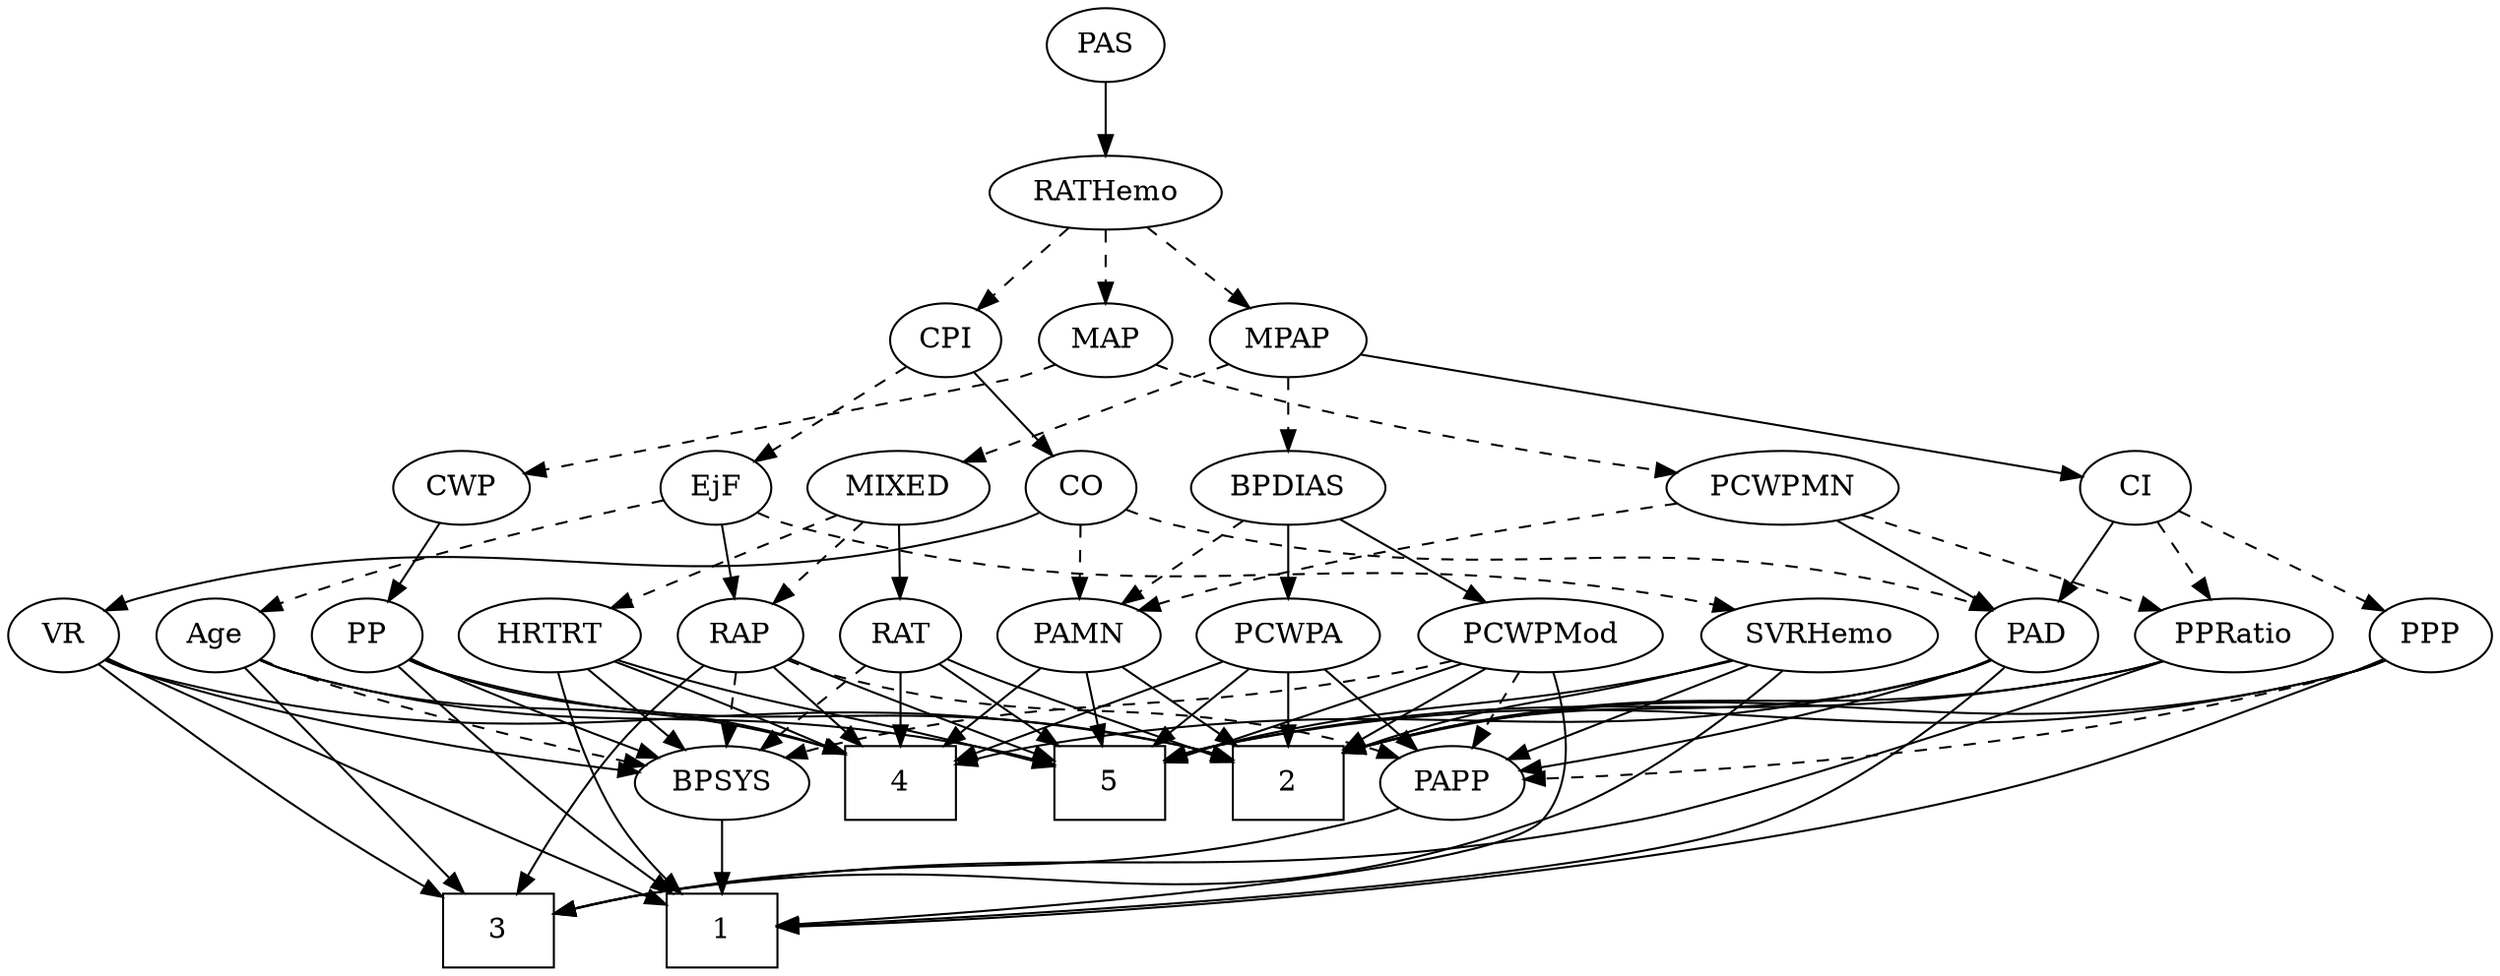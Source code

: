 strict digraph {
	graph [bb="0,0,1120,468"];
	node [label="\N"];
	1	[height=0.5,
		pos="332,18",
		shape=box,
		width=0.75];
	2	[height=0.5,
		pos="593,90",
		shape=box,
		width=0.75];
	3	[height=0.5,
		pos="225,18",
		shape=box,
		width=0.75];
	4	[height=0.5,
		pos="415,90",
		shape=box,
		width=0.75];
	5	[height=0.5,
		pos="509,90",
		shape=box,
		width=0.75];
	RAP	[height=0.5,
		pos="342,162",
		width=0.77632];
	RAP -> 3	[pos="e,234.98,36.222 325.32,147.29 313.42,137.09 297.38,122.48 285,108 268.01,88.13 251.62,63.309 240.28,44.931",
		style=solid];
	RAP -> 4	[pos="e,397.06,108.2 357.13,146.5 366.56,137.45 378.93,125.59 389.82,115.15",
		style=solid];
	RAP -> 5	[pos="e,481.97,101.62 364.23,150.59 369.08,148.38 374.2,146.08 379,144 410.33,130.42 446.31,115.83 472.46,105.4",
		style=solid];
	BPSYS	[height=0.5,
		pos="332,90",
		width=1.0471];
	RAP -> BPSYS	[pos="e,334.47,108.28 339.58,144.05 338.48,136.35 337.15,127.03 335.91,118.36",
		style=dashed];
	PAPP	[height=0.5,
		pos="670,90",
		width=0.88464];
	RAP -> PAPP	[pos="e,646.07,102.09 363.12,150.04 368.21,147.75 373.71,145.56 379,144 486.67,112.24 520.75,137.73 629,108 631.47,107.32 633.99,106.53 \
636.51,105.67",
		style=dashed];
	PAS	[height=0.5,
		pos="509,450",
		width=0.75];
	RATHemo	[height=0.5,
		pos="509,378",
		width=1.3721];
	PAS -> RATHemo	[pos="e,509,396.1 509,431.7 509,423.98 509,414.71 509,406.11",
		style=solid];
	PAD	[height=0.5,
		pos="922,162",
		width=0.79437];
	PAD -> 1	[pos="e,359.08,20.037 908.53,145.94 889.05,125.29 850.87,88.846 810,72 730.12,39.076 466.99,24.747 369.11,20.465",
		style=solid];
	PAD -> 2	[pos="e,620.18,104.87 900.29,150.04 895.06,147.75 889.42,145.56 884,144 777.13,113.22 740.72,139.24 630.05,107.77",
		style=solid];
	PAD -> 4	[pos="e,442.17,100.17 900.35,149.83 895.12,147.55 889.46,145.42 884,144 706.52,97.921 653.2,141.95 473,108 466.14,106.71 458.93,104.94 \
452.02,103.03",
		style=solid];
	PAD -> PAPP	[pos="e,699.91,96.653 899.76,150.26 894.65,148.01 889.19,145.79 884,144 824.53,123.52 753.23,107.49 709.8,98.642",
		style=solid];
	PAMN	[height=0.5,
		pos="497,162",
		width=1.011];
	PAMN -> 2	[pos="e,569.41,108.2 516.89,146.5 529.65,137.19 546.51,124.9 561.12,114.25",
		style=solid];
	PAMN -> 4	[pos="e,434.96,108.04 479.61,146.15 468.89,137 454.9,125.06 442.68,114.63",
		style=solid];
	PAMN -> 5	[pos="e,506.04,108.28 499.9,144.05 501.23,136.35 502.82,127.03 504.31,118.36",
		style=solid];
	CWP	[height=0.5,
		pos="212,234",
		width=0.84854];
	PP	[height=0.5,
		pos="171,162",
		width=0.75];
	CWP -> PP	[pos="e,180.46,179.15 202.49,216.76 197.47,208.19 191.2,197.49 185.58,187.9",
		style=solid];
	PCWPMod	[height=0.5,
		pos="705,162",
		width=1.4443];
	PCWPMod -> 1	[pos="e,359.03,18.431 712.56,143.99 720.06,124.21 728.18,91.746 711,72 666.89,21.293 455.8,17.631 369.2,18.325",
		style=solid];
	PCWPMod -> 2	[pos="e,620.13,107.96 680.97,145.98 665.76,136.47 645.8,124 628.75,113.34",
		style=solid];
	PCWPMod -> 5	[pos="e,536.17,100.7 669.96,148.49 634.93,135.98 581.3,116.82 545.7,104.11",
		style=solid];
	PCWPMod -> BPSYS	[pos="e,360.03,102.24 667.12,149.58 659.51,147.53 651.54,145.55 644,144 527.59,119.99 494.42,136.37 379,108 375.98,107.26 372.88,106.39 \
369.79,105.45",
		style=dashed];
	PCWPMod -> PAPP	[pos="e,678.39,107.79 696.53,144.05 692.44,135.89 687.46,125.91 682.91,116.82",
		style=dashed];
	PCWPA	[height=0.5,
		pos="593,162",
		width=1.1555];
	PCWPA -> 2	[pos="e,593,108.1 593,143.7 593,135.98 593,126.71 593,118.11",
		style=solid];
	PCWPA -> 4	[pos="e,442.26,101.72 563.21,149.28 532.62,137.26 484.97,118.51 451.99,105.55",
		style=solid];
	PCWPA -> 5	[pos="e,529.55,108.13 574.77,145.81 563.85,136.71 549.72,124.94 537.37,114.64",
		style=solid];
	PCWPA -> PAPP	[pos="e,653.75,105.77 610.09,145.46 620.67,135.84 634.42,123.34 646.08,112.75",
		style=solid];
	PCWPMN	[height=0.5,
		pos="808,234",
		width=1.3902];
	PCWPMN -> PAD	[pos="e,902.04,175.26 832.18,218.15 850.04,207.19 874.42,192.21 893.28,180.64",
		style=solid];
	PCWPMN -> PAMN	[pos="e,524.36,174.16 762.27,226.24 708.84,217.8 618.05,201.78 542,180 539.38,179.25 536.7,178.41 534.01,177.53",
		style=dashed];
	PPRatio	[height=0.5,
		pos="1008,162",
		width=1.1013];
	PCWPMN -> PPRatio	[pos="e,977.79,173.72 842.73,220.94 873.55,210.23 919.79,194.13 960,180 962.7,179.05 965.48,178.07 968.28,177.08",
		style=dashed];
	CO	[height=0.5,
		pos="499,234",
		width=0.75];
	CO -> PAD	[pos="e,900.33,174.1 520.94,223 527.59,220.33 534.98,217.72 542,216 690.43,179.57 736.41,219.7 884,180 886.3,179.38 888.63,178.64 890.95,\
177.82",
		style=dashed];
	CO -> PAMN	[pos="e,497.49,180.1 498.51,215.7 498.29,207.98 498.02,198.71 497.77,190.11",
		style=dashed];
	VR	[height=0.5,
		pos="27,162",
		width=0.75];
	CO -> VR	[pos="e,47.465,174.18 478.53,221.82 473.58,219.55 468.2,217.41 463,216 290.76,169.17 235.24,226.83 63,180 61.049,179.47 59.074,178.84 \
57.106,178.14",
		style=solid];
	CI	[height=0.5,
		pos="965,234",
		width=0.75];
	CI -> PAD	[pos="e,932.02,179.31 955.24,217.12 949.93,208.47 943.24,197.58 937.25,187.83",
		style=solid];
	PPP	[height=0.5,
		pos="1093,162",
		width=0.75];
	CI -> PPP	[pos="e,1072.8,174.04 985.28,221.91 1006.4,210.34 1039.8,192.09 1063.8,178.97",
		style=dashed];
	CI -> PPRatio	[pos="e,997.68,179.8 974.76,217.12 979.94,208.68 986.44,198.1 992.31,188.55",
		style=dashed];
	SVRHemo	[height=0.5,
		pos="825,162",
		width=1.3902];
	SVRHemo -> 2	[pos="e,620.3,104.53 787.27,149.98 780.21,147.96 772.89,145.9 766,144 708.27,128.1 689.94,129.36 629.88,108",
		style=solid];
	SVRHemo -> 3	[pos="e,252.12,26.493 810.27,144.74 790.15,123.77 751.89,88.082 711,72 538.71,4.2417 478.75,65.637 296,36 284.91,34.201 272.98,31.609 \
262.13,28.989",
		style=solid];
	SVRHemo -> 5	[pos="e,536.16,101.52 788.02,149.67 780.76,147.64 773.17,145.64 766,144 674.13,122.92 648.2,131.82 557,108 553.36,107.05 549.61,105.95 \
545.89,104.77",
		style=solid];
	SVRHemo -> PAPP	[pos="e,694.2,101.93 795.11,147.5 768.83,135.63 730.62,118.38 703.35,106.06",
		style=solid];
	MIXED	[height=0.5,
		pos="414,234",
		width=1.1193];
	MIXED -> RAP	[pos="e,356.95,177.54 398.02,217.46 388.06,207.78 375.09,195.17 364.15,184.53",
		style=dashed];
	HRTRT	[height=0.5,
		pos="256,162",
		width=1.1013];
	MIXED -> HRTRT	[pos="e,283.47,175.17 386.48,220.81 360.5,209.3 321.38,191.96 292.74,179.28",
		style=dashed];
	RAT	[height=0.5,
		pos="415,162",
		width=0.75827];
	MIXED -> RAT	[pos="e,414.76,180.1 414.25,215.7 414.36,207.98 414.49,198.71 414.61,190.11",
		style=solid];
	BPSYS -> 1	[pos="e,332,36.104 332,71.697 332,63.983 332,54.712 332,46.112",
		style=solid];
	BPDIAS	[height=0.5,
		pos="593,234",
		width=1.1735];
	BPDIAS -> PAMN	[pos="e,516.67,177.35 572.64,218.15 558.71,208 540.06,194.4 524.77,183.25",
		style=dashed];
	BPDIAS -> PCWPMod	[pos="e,680.93,178.04 615.94,218.67 632.21,208.49 654.3,194.69 672.41,183.37",
		style=solid];
	BPDIAS -> PCWPA	[pos="e,593,180.1 593,215.7 593,207.98 593,198.71 593,190.11",
		style=solid];
	HRTRT -> 1	[pos="e,313.44,36.188 259.41,143.74 263.58,125.15 271.75,95.126 285,72 290.8,61.869 298.77,51.963 306.49,43.509",
		style=solid];
	HRTRT -> 4	[pos="e,387.92,103.91 284.46,149.07 307.51,139.32 341.03,125 378.35,108.23",
		style=solid];
	HRTRT -> 5	[pos="e,481.92,99.201 285.92,150.13 292.19,147.99 298.78,145.84 305,144 369.08,125.03 386.47,125.4 451,108 457.81,106.16 465.04,104.12 \
472,102.11",
		style=solid];
	HRTRT -> BPSYS	[pos="e,315.44,106.25 272.87,145.46 283.17,135.97 296.51,123.68 307.92,113.18",
		style=solid];
	MAP	[height=0.5,
		pos="509,306",
		width=0.84854];
	RATHemo -> MAP	[pos="e,509,324.1 509,359.7 509,351.98 509,342.71 509,334.11",
		style=dashed];
	MPAP	[height=0.5,
		pos="593,306",
		width=0.97491];
	RATHemo -> MPAP	[pos="e,575.45,321.63 528.06,361.12 539.73,351.39 554.82,338.82 567.51,328.24",
		style=dashed];
	CPI	[height=0.5,
		pos="433,306",
		width=0.75];
	RATHemo -> CPI	[pos="e,448.12,320.93 491.75,361.12 481.08,351.28 467.25,338.55 455.69,327.9",
		style=dashed];
	MAP -> CWP	[pos="e,240.48,241.01 485.6,294.13 480.23,291.9 474.48,289.7 469,288 392.77,264.27 371.18,268.2 293,252 279.1,249.12 263.86,245.93 250.39,\
243.1",
		style=dashed];
	MAP -> PCWPMN	[pos="e,762.39,241.5 532.4,294.13 537.77,291.9 543.52,289.7 549,288 617.61,266.64 699.17,251.58 752.18,243.11",
		style=dashed];
	MPAP -> CI	[pos="e,939.05,239.88 625.36,298.91 694.61,285.88 856.71,255.38 929.05,241.77",
		style=solid];
	MPAP -> MIXED	[pos="e,443.23,246.43 565.81,294.37 535.73,282.6 486.99,263.54 452.87,250.2",
		style=dashed];
	MPAP -> BPDIAS	[pos="e,593,252.1 593,287.7 593,279.98 593,270.71 593,262.11",
		style=dashed];
	CPI -> CO	[pos="e,485.02,249.82 447,290.15 456.01,280.6 467.89,267.99 478.02,257.25",
		style=solid];
	EjF	[height=0.5,
		pos="329,234",
		width=0.75];
	CPI -> EjF	[pos="e,347.43,247.41 414.41,292.49 398.14,281.54 374.31,265.49 355.95,253.14",
		style=dashed];
	PP -> 1	[pos="e,309.96,36.016 185.49,146.77 203.85,128.89 236.64,97.476 266,72 277.52,62.002 290.55,51.398 301.97,42.323",
		style=solid];
	PP -> 2	[pos="e,565.91,101.84 191.48,149.89 196.44,147.6 201.81,145.46 207,144 352.45,103.17 397.68,141.45 545,108 548.66,107.17 552.43,106.14 \
556.17,105.01",
		style=solid];
	PP -> 4	[pos="e,387.76,104.68 191.6,150.26 196.55,147.96 201.89,145.72 207,144 278.01,120.17 302.91,131.79 377.86,107.94",
		style=solid];
	PP -> BPSYS	[pos="e,304.06,102.47 192.25,150.79 197.09,148.52 202.21,146.15 207,144 236.25,130.9 269.68,116.77 294.61,106.39",
		style=solid];
	PPP -> 1	[pos="e,359.15,19.517 1071.8,150.56 1067,148.3 1061.9,145.99 1057,144 967.66,107.33 946.25,93.042 852,72 674.1,32.28 455.22,22.262 369.21,\
19.789",
		style=solid];
	PPP -> 2	[pos="e,620.13,105.04 1072.5,149.8 1067.6,147.52 1062.2,145.4 1057,144 875.8,95.302 815.42,155.42 629.92,107.63",
		style=solid];
	PPP -> 5	[pos="e,536.05,102 1072.9,149.93 1067.9,147.59 1062.3,145.4 1057,144 841.49,87.471 775.08,153.6 557,108 553.32,107.23 549.54,106.25 545.8,\
105.15",
		style=solid];
	PPP -> PAPP	[pos="e,701.79,92.088 1072.5,150 1067.5,147.71 1062.2,145.53 1057,144 934.93,107.75 783.74,96.166 711.81,92.564",
		style=dashed];
	PAPP -> 3	[pos="e,252.14,26.357 646.11,77.757 640.59,75.539 634.67,73.451 629,72 484.78,35.117 442.68,61.383 296,36 284.93,34.084 273.01,31.456 \
262.16,28.839",
		style=solid];
	VR -> 1	[pos="e,304.86,31.542 48.31,150.91 53.138,148.63 58.243,146.23 63,144 146.19,105.03 244.07,59.67 295.76,35.752",
		style=solid];
	VR -> 2	[pos="e,565.95,101.99 47.069,149.94 52.133,147.6 57.653,145.41 63,144 270.72,89.218 334.79,152.25 545,108 548.68,107.23 552.46,106.24 \
556.2,105.14",
		style=solid];
	VR -> 3	[pos="e,197.85,23.55 33.362,144.24 41.694,124.39 58.109,91.562 82,72 112.83,46.758 156.83,32.878 187.86,25.724",
		style=solid];
	VR -> BPSYS	[pos="e,295.6,95.273 47.583,150.22 52.536,147.92 57.879,145.68 63,144 139.03,118.98 231.25,103.96 285.58,96.602",
		style=solid];
	RAT -> 2	[pos="e,565.74,100.59 436.8,150.67 441.77,148.41 447.04,146.07 452,144 486.98,129.41 527.54,114.36 556.15,104.04",
		style=solid];
	RAT -> 4	[pos="e,415,108.1 415,143.7 415,135.98 415,126.71 415,118.11",
		style=solid];
	RAT -> 5	[pos="e,486.06,108.08 432.68,147.83 445.42,138.34 462.96,125.29 478,114.08",
		style=solid];
	RAT -> BPSYS	[pos="e,349.8,106.01 398.6,147.17 386.94,137.34 371.05,123.93 357.71,112.69",
		style=dashed];
	PPRatio -> 2	[pos="e,620.15,104.97 979.13,149.56 972.9,147.44 966.29,145.44 960,144 818.97,111.82 773.47,146.52 630.19,107.76",
		style=solid];
	PPRatio -> 3	[pos="e,252.11,26.545 978.65,149.68 921.64,127.87 797.63,81.357 753,72 553.6,30.191 497.24,67.818 296,36 284.9,34.245 272.97,31.666 262.12,\
29.045",
		style=solid];
	PPRatio -> 5	[pos="e,536.07,101.92 979.15,149.47 972.92,147.35 966.31,145.38 960,144 784.31,105.68 732.69,146.32 557,108 553.33,107.2 549.55,106.2 \
545.81,105.08",
		style=solid];
	Age	[height=0.5,
		pos="99,162",
		width=0.75];
	Age -> 3	[pos="e,209.59,36.365 112.25,146.07 133.73,121.86 176.41,73.761 202.66,44.182",
		style=solid];
	Age -> 4	[pos="e,387.81,104.85 119.53,150.04 124.48,147.75 129.84,145.56 135,144 236.85,113.18 272.02,138.19 378.02,107.76",
		style=solid];
	Age -> 5	[pos="e,481.8,100.02 119.49,149.91 124.45,147.63 129.81,145.48 135,144 270.95,105.3 312.44,135.98 451,108 457.84,106.62 465.04,104.81 \
471.96,102.88",
		style=solid];
	Age -> BPSYS	[pos="e,298.32,98.131 120.05,150.29 124.89,148.05 130.07,145.81 135,144 186.64,125.03 248.15,109.57 288.53,100.34",
		style=dashed];
	EjF -> RAP	[pos="e,338.79,180.28 332.15,216.05 333.58,208.35 335.31,199.03 336.92,190.36",
		style=solid];
	EjF -> SVRHemo	[pos="e,789.07,174.53 349.46,221.82 354.42,219.54 359.8,217.41 365,216 537.68,169.07 590.12,212.92 766,180 770.36,179.18 774.86,178.18 \
779.35,177.08",
		style=dashed];
	EjF -> Age	[pos="e,120.06,173.69 303.76,227.59 266.31,219.23 194.11,201.84 135,180 133.15,179.32 131.27,178.58 129.38,177.8",
		style=dashed];
}

